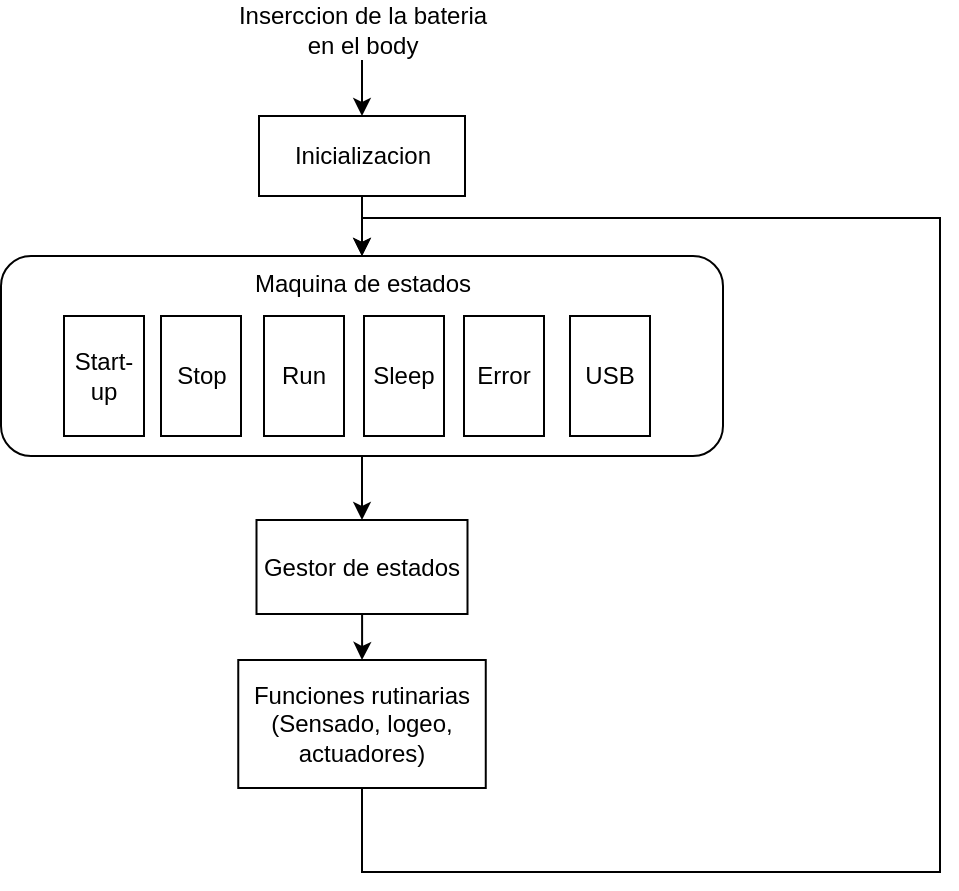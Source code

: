 <mxfile version="13.2.2" type="device" pages="8"><diagram id="HpFF9_K_wvkpOTiqZ7cW" name="Structure"><mxGraphModel dx="981" dy="594" grid="0" gridSize="10" guides="1" tooltips="1" connect="1" arrows="1" fold="1" page="1" pageScale="1" pageWidth="827" pageHeight="1169" math="0" shadow="0"><root><mxCell id="0"/><mxCell id="1" parent="0"/><mxCell id="Vj-9N6wBEY_IZTdF7pct-5" style="edgeStyle=orthogonalEdgeStyle;rounded=0;orthogonalLoop=1;jettySize=auto;html=1;entryX=0.5;entryY=0;entryDx=0;entryDy=0;" edge="1" parent="1" source="Vj-9N6wBEY_IZTdF7pct-1" target="Vj-9N6wBEY_IZTdF7pct-4"><mxGeometry relative="1" as="geometry"/></mxCell><mxCell id="Vj-9N6wBEY_IZTdF7pct-1" value="Inserccion de la bateria&lt;br&gt;en el body" style="text;html=1;align=center;verticalAlign=middle;resizable=0;points=[];autosize=1;" vertex="1" parent="1"><mxGeometry x="307" y="412" width="140" height="30" as="geometry"/></mxCell><mxCell id="Vj-9N6wBEY_IZTdF7pct-14" style="edgeStyle=orthogonalEdgeStyle;rounded=0;orthogonalLoop=1;jettySize=auto;html=1;entryX=0.5;entryY=0;entryDx=0;entryDy=0;" edge="1" parent="1" source="Vj-9N6wBEY_IZTdF7pct-4" target="Vj-9N6wBEY_IZTdF7pct-13"><mxGeometry relative="1" as="geometry"/></mxCell><mxCell id="Vj-9N6wBEY_IZTdF7pct-4" value="Inicializacion" style="rounded=0;whiteSpace=wrap;html=1;" vertex="1" parent="1"><mxGeometry x="325.5" y="470" width="103" height="40" as="geometry"/></mxCell><mxCell id="Vj-9N6wBEY_IZTdF7pct-6" value="Start-up" style="rounded=0;whiteSpace=wrap;html=1;" vertex="1" parent="1"><mxGeometry x="228" y="570" width="40" height="60" as="geometry"/></mxCell><mxCell id="Vj-9N6wBEY_IZTdF7pct-7" value="Stop" style="rounded=0;whiteSpace=wrap;html=1;" vertex="1" parent="1"><mxGeometry x="276.5" y="570" width="40" height="60" as="geometry"/></mxCell><mxCell id="Vj-9N6wBEY_IZTdF7pct-8" value="Run" style="rounded=0;whiteSpace=wrap;html=1;" vertex="1" parent="1"><mxGeometry x="328" y="570" width="40" height="60" as="geometry"/></mxCell><mxCell id="Vj-9N6wBEY_IZTdF7pct-9" value="Sleep" style="rounded=0;whiteSpace=wrap;html=1;" vertex="1" parent="1"><mxGeometry x="378" y="570" width="40" height="60" as="geometry"/></mxCell><mxCell id="Vj-9N6wBEY_IZTdF7pct-10" value="Error" style="rounded=0;whiteSpace=wrap;html=1;" vertex="1" parent="1"><mxGeometry x="428" y="570" width="40" height="60" as="geometry"/></mxCell><mxCell id="Vj-9N6wBEY_IZTdF7pct-11" value="USB" style="rounded=0;whiteSpace=wrap;html=1;" vertex="1" parent="1"><mxGeometry x="481" y="570" width="40" height="60" as="geometry"/></mxCell><mxCell id="Vj-9N6wBEY_IZTdF7pct-16" value="" style="edgeStyle=orthogonalEdgeStyle;rounded=0;orthogonalLoop=1;jettySize=auto;html=1;entryX=0.5;entryY=0;entryDx=0;entryDy=0;" edge="1" parent="1" source="Vj-9N6wBEY_IZTdF7pct-13" target="Vj-9N6wBEY_IZTdF7pct-17"><mxGeometry relative="1" as="geometry"><mxPoint x="377" y="720" as="targetPoint"/></mxGeometry></mxCell><mxCell id="Vj-9N6wBEY_IZTdF7pct-13" value="Maquina de estados&lt;br&gt;&lt;br&gt;&lt;br&gt;&lt;br&gt;&lt;br&gt;&lt;br&gt;" style="rounded=1;whiteSpace=wrap;html=1;fillColor=none;" vertex="1" parent="1"><mxGeometry x="196.5" y="540" width="361" height="100" as="geometry"/></mxCell><mxCell id="Vj-9N6wBEY_IZTdF7pct-19" value="" style="edgeStyle=orthogonalEdgeStyle;rounded=0;orthogonalLoop=1;jettySize=auto;html=1;" edge="1" parent="1" source="Vj-9N6wBEY_IZTdF7pct-17" target="Vj-9N6wBEY_IZTdF7pct-18"><mxGeometry relative="1" as="geometry"/></mxCell><mxCell id="Vj-9N6wBEY_IZTdF7pct-17" value="Gestor de estados" style="rounded=0;whiteSpace=wrap;html=1;fillColor=none;" vertex="1" parent="1"><mxGeometry x="324.25" y="672" width="105.5" height="47" as="geometry"/></mxCell><mxCell id="Vj-9N6wBEY_IZTdF7pct-20" style="edgeStyle=orthogonalEdgeStyle;rounded=0;orthogonalLoop=1;jettySize=auto;html=1;" edge="1" parent="1" source="Vj-9N6wBEY_IZTdF7pct-18" target="Vj-9N6wBEY_IZTdF7pct-13"><mxGeometry relative="1" as="geometry"><Array as="points"><mxPoint x="377" y="848"/><mxPoint x="666" y="848"/><mxPoint x="666" y="521"/><mxPoint x="377" y="521"/></Array></mxGeometry></mxCell><mxCell id="Vj-9N6wBEY_IZTdF7pct-18" value="Funciones rutinarias&lt;br&gt;(Sensado, logeo, actuadores)" style="rounded=0;whiteSpace=wrap;html=1;fillColor=none;" vertex="1" parent="1"><mxGeometry x="315.13" y="742" width="123.75" height="64" as="geometry"/></mxCell></root></mxGraphModel></diagram><diagram id="v2U31PzEcBZj-AwCcuDF" name="Inicializacion"><mxGraphModel dx="716" dy="446" grid="0" gridSize="10" guides="1" tooltips="1" connect="1" arrows="1" fold="1" page="1" pageScale="1" pageWidth="827" pageHeight="1169" math="0" shadow="0"><root><mxCell id="7S97VZbNHULXpWVJut5b-0"/><mxCell id="7S97VZbNHULXpWVJut5b-1" parent="7S97VZbNHULXpWVJut5b-0"/><mxCell id="7S97VZbNHULXpWVJut5b-4" value="" style="edgeStyle=orthogonalEdgeStyle;rounded=0;orthogonalLoop=1;jettySize=auto;html=1;" edge="1" parent="7S97VZbNHULXpWVJut5b-1" source="7S97VZbNHULXpWVJut5b-2" target="7S97VZbNHULXpWVJut5b-3"><mxGeometry relative="1" as="geometry"/></mxCell><mxCell id="7S97VZbNHULXpWVJut5b-2" value="Declaracion e inicializacion de los pines." style="rounded=0;whiteSpace=wrap;html=1;fillColor=none;" vertex="1" parent="7S97VZbNHULXpWVJut5b-1"><mxGeometry x="354" y="105" width="120" height="60" as="geometry"/></mxCell><mxCell id="7S97VZbNHULXpWVJut5b-6" style="edgeStyle=orthogonalEdgeStyle;rounded=0;orthogonalLoop=1;jettySize=auto;html=1;" edge="1" parent="7S97VZbNHULXpWVJut5b-1" source="7S97VZbNHULXpWVJut5b-3" target="7S97VZbNHULXpWVJut5b-5"><mxGeometry relative="1" as="geometry"/></mxCell><mxCell id="7S97VZbNHULXpWVJut5b-3" value="Inicializacion perifericos" style="rounded=0;whiteSpace=wrap;html=1;fillColor=none;" vertex="1" parent="7S97VZbNHULXpWVJut5b-1"><mxGeometry x="354" y="191" width="120" height="60" as="geometry"/></mxCell><mxCell id="7S97VZbNHULXpWVJut5b-8" style="edgeStyle=orthogonalEdgeStyle;rounded=0;orthogonalLoop=1;jettySize=auto;html=1;" edge="1" parent="7S97VZbNHULXpWVJut5b-1" source="7S97VZbNHULXpWVJut5b-5" target="7S97VZbNHULXpWVJut5b-7"><mxGeometry relative="1" as="geometry"/></mxCell><mxCell id="7S97VZbNHULXpWVJut5b-5" value="Calculo y mostrado de la capacidad" style="rounded=1;whiteSpace=wrap;html=1;fillColor=none;" vertex="1" parent="7S97VZbNHULXpWVJut5b-1"><mxGeometry x="354" y="277" width="120" height="60" as="geometry"/></mxCell><mxCell id="7S97VZbNHULXpWVJut5b-7" value="Lectura/ Reset&amp;nbsp;&lt;br&gt;Voltaje de salida" style="rounded=1;whiteSpace=wrap;html=1;fillColor=none;" vertex="1" parent="7S97VZbNHULXpWVJut5b-1"><mxGeometry x="354" y="360" width="120" height="60" as="geometry"/></mxCell></root></mxGraphModel></diagram><diagram id="MUOv6W_7xpDhXo1WjMpv" name="Start-up"><mxGraphModel dx="593" dy="770" grid="0" gridSize="10" guides="1" tooltips="1" connect="1" arrows="1" fold="1" page="0" pageScale="1" pageWidth="827" pageHeight="1169" math="0" shadow="0"><root><mxCell id="kgvU5HsSb45Ehglnj6zN-0"/><mxCell id="kgvU5HsSb45Ehglnj6zN-1" parent="kgvU5HsSb45Ehglnj6zN-0"/><mxCell id="kgvU5HsSb45Ehglnj6zN-5" style="edgeStyle=orthogonalEdgeStyle;rounded=0;orthogonalLoop=1;jettySize=auto;html=1;" edge="1" parent="kgvU5HsSb45Ehglnj6zN-1" source="kgvU5HsSb45Ehglnj6zN-2" target="kgvU5HsSb45Ehglnj6zN-4"><mxGeometry relative="1" as="geometry"/></mxCell><mxCell id="kgvU5HsSb45Ehglnj6zN-2" value="Texto de encendido*&amp;nbsp;" style="rounded=0;whiteSpace=wrap;html=1;fillColor=none;" vertex="1" parent="kgvU5HsSb45Ehglnj6zN-1"><mxGeometry x="237" y="-60" width="120" height="60" as="geometry"/></mxCell><mxCell id="kgvU5HsSb45Ehglnj6zN-6" style="edgeStyle=orthogonalEdgeStyle;rounded=0;orthogonalLoop=1;jettySize=auto;html=1;" edge="1" parent="kgvU5HsSb45Ehglnj6zN-1" source="kgvU5HsSb45Ehglnj6zN-3" target="kgvU5HsSb45Ehglnj6zN-4"><mxGeometry relative="1" as="geometry"/></mxCell><mxCell id="kgvU5HsSb45Ehglnj6zN-3" value="Sonido de encendido*" style="rounded=0;whiteSpace=wrap;html=1;fillColor=none;" vertex="1" parent="kgvU5HsSb45Ehglnj6zN-1"><mxGeometry x="417" y="-60" width="120" height="60" as="geometry"/></mxCell><mxCell id="kgvU5HsSb45Ehglnj6zN-4" value="Mostrado de la capacidad" style="rounded=0;whiteSpace=wrap;html=1;fillColor=none;" vertex="1" parent="kgvU5HsSb45Ehglnj6zN-1"><mxGeometry x="326" y="75" width="120" height="60" as="geometry"/></mxCell></root></mxGraphModel></diagram><diagram id="UhCx8MUsT1goZBtfDr8E" name="Run/Stop"><mxGraphModel dx="593" dy="770" grid="0" gridSize="10" guides="1" tooltips="1" connect="1" arrows="1" fold="1" page="0" pageScale="1" pageWidth="827" pageHeight="1169" math="0" shadow="0"><root><mxCell id="akXxXEboLRfL9cdHWK72-0"/><mxCell id="akXxXEboLRfL9cdHWK72-1" parent="akXxXEboLRfL9cdHWK72-0"/><mxCell id="akXxXEboLRfL9cdHWK72-9" value="Si" style="edgeStyle=orthogonalEdgeStyle;rounded=0;orthogonalLoop=1;jettySize=auto;html=1;" edge="1" parent="akXxXEboLRfL9cdHWK72-1" source="akXxXEboLRfL9cdHWK72-7" target="akXxXEboLRfL9cdHWK72-8"><mxGeometry relative="1" as="geometry"><mxPoint x="544" y="79" as="targetPoint"/><Array as="points"><mxPoint x="499" y="37"/></Array></mxGeometry></mxCell><mxCell id="hpBtLbbKNEmvbkW9ULvL-2" value="No" style="edgeStyle=orthogonalEdgeStyle;orthogonalLoop=1;jettySize=auto;html=1;startArrow=none;startFill=0;endArrow=classic;endFill=1;fontSize=12;rounded=0;" edge="1" parent="akXxXEboLRfL9cdHWK72-1" source="akXxXEboLRfL9cdHWK72-7" target="akXxXEboLRfL9cdHWK72-10"><mxGeometry relative="1" as="geometry"><Array as="points"><mxPoint x="671" y="37"/><mxPoint x="671" y="178"/><mxPoint x="581" y="178"/></Array></mxGeometry></mxCell><mxCell id="akXxXEboLRfL9cdHWK72-7" value="Tiempo de recuperacion de la bateria?" style="rhombus;whiteSpace=wrap;html=1;fontFamily=Helvetica;fontSize=12;fontColor=#000000;align=center;strokeColor=#000000;" vertex="1" parent="akXxXEboLRfL9cdHWK72-1"><mxGeometry x="521" y="-1" width="120" height="77" as="geometry"/></mxCell><mxCell id="akXxXEboLRfL9cdHWK72-13" style="edgeStyle=orthogonalEdgeStyle;rounded=0;orthogonalLoop=1;jettySize=auto;html=1;" edge="1" parent="akXxXEboLRfL9cdHWK72-1" source="akXxXEboLRfL9cdHWK72-8" target="akXxXEboLRfL9cdHWK72-10"><mxGeometry relative="1" as="geometry"><Array as="points"><mxPoint x="499" y="178"/><mxPoint x="581" y="178"/></Array></mxGeometry></mxCell><mxCell id="akXxXEboLRfL9cdHWK72-8" value="Lectura y mostrado de la capacidad" style="rounded=1;whiteSpace=wrap;html=1;fillColor=none;" vertex="1" parent="akXxXEboLRfL9cdHWK72-1"><mxGeometry x="439" y="92" width="120" height="60" as="geometry"/></mxCell><mxCell id="akXxXEboLRfL9cdHWK72-12" value="Si" style="edgeStyle=orthogonalEdgeStyle;rounded=0;orthogonalLoop=1;jettySize=auto;html=1;" edge="1" parent="akXxXEboLRfL9cdHWK72-1" source="akXxXEboLRfL9cdHWK72-10" target="akXxXEboLRfL9cdHWK72-11"><mxGeometry relative="1" as="geometry"/></mxCell><mxCell id="akXxXEboLRfL9cdHWK72-10" value="Timer de inactivadad?&lt;br&gt;15min" style="rhombus;whiteSpace=wrap;html=1;fillColor=none;" vertex="1" parent="akXxXEboLRfL9cdHWK72-1"><mxGeometry x="525.5" y="194" width="111" height="80" as="geometry"/></mxCell><mxCell id="akXxXEboLRfL9cdHWK72-11" value="Apagado" style="rounded=0;whiteSpace=wrap;html=1;fillColor=none;" vertex="1" parent="akXxXEboLRfL9cdHWK72-1"><mxGeometry x="521" y="320" width="120" height="60" as="geometry"/></mxCell><mxCell id="akXxXEboLRfL9cdHWK72-14" value="" style="group" vertex="1" connectable="0" parent="akXxXEboLRfL9cdHWK72-1"><mxGeometry x="81" y="92" width="304" height="218" as="geometry"/></mxCell><mxCell id="akXxXEboLRfL9cdHWK72-2" value="Arranque&amp;nbsp;" style="rounded=0;whiteSpace=wrap;html=1;fillColor=none;" vertex="1" parent="akXxXEboLRfL9cdHWK72-14"><mxGeometry y="158" width="120" height="60" as="geometry"/></mxCell><mxCell id="akXxXEboLRfL9cdHWK72-3" value="Protecciones" style="rounded=0;whiteSpace=wrap;html=1;fillColor=none;" vertex="1" parent="akXxXEboLRfL9cdHWK72-14"><mxGeometry x="184" y="158" width="120" height="60" as="geometry"/></mxCell><mxCell id="akXxXEboLRfL9cdHWK72-5" value="No" style="edgeStyle=orthogonalEdgeStyle;rounded=0;orthogonalLoop=1;jettySize=auto;html=1;" edge="1" parent="akXxXEboLRfL9cdHWK72-14" source="akXxXEboLRfL9cdHWK72-4" target="akXxXEboLRfL9cdHWK72-2"><mxGeometry relative="1" as="geometry"/></mxCell><mxCell id="akXxXEboLRfL9cdHWK72-6" value="Si" style="edgeStyle=orthogonalEdgeStyle;rounded=0;orthogonalLoop=1;jettySize=auto;html=1;" edge="1" parent="akXxXEboLRfL9cdHWK72-14" source="akXxXEboLRfL9cdHWK72-4" target="akXxXEboLRfL9cdHWK72-3"><mxGeometry relative="1" as="geometry"/></mxCell><mxCell id="akXxXEboLRfL9cdHWK72-4" value="Arrancado?" style="rhombus;whiteSpace=wrap;html=1;fillColor=none;" vertex="1" parent="akXxXEboLRfL9cdHWK72-14"><mxGeometry x="103" width="103" height="80" as="geometry"/></mxCell><mxCell id="akXxXEboLRfL9cdHWK72-20" style="edgeStyle=orthogonalEdgeStyle;rounded=0;orthogonalLoop=1;jettySize=auto;html=1;fontSize=12;" edge="1" parent="akXxXEboLRfL9cdHWK72-1" source="akXxXEboLRfL9cdHWK72-15" target="akXxXEboLRfL9cdHWK72-19"><mxGeometry relative="1" as="geometry"/></mxCell><mxCell id="akXxXEboLRfL9cdHWK72-15" value="" style="shape=curlyBracket;whiteSpace=wrap;html=1;rounded=1;fillColor=none;rotation=-90;" vertex="1" parent="akXxXEboLRfL9cdHWK72-1"><mxGeometry x="368" y="76" width="32" height="657.5" as="geometry"/></mxCell><mxCell id="akXxXEboLRfL9cdHWK72-16" value="" style="shape=curlyBracket;whiteSpace=wrap;html=1;rounded=1;fillColor=none;rotation=90;" vertex="1" parent="akXxXEboLRfL9cdHWK72-1"><mxGeometry x="365" y="-425" width="32" height="657.5" as="geometry"/></mxCell><mxCell id="akXxXEboLRfL9cdHWK72-17" value="RUN" style="text;html=1;strokeColor=none;fillColor=none;align=center;verticalAlign=middle;whiteSpace=wrap;rounded=0;fontStyle=1;fontSize=17;" vertex="1" parent="akXxXEboLRfL9cdHWK72-1"><mxGeometry x="100" y="-69.5" width="40" height="20" as="geometry"/></mxCell><mxCell id="akXxXEboLRfL9cdHWK72-18" value="STOP" style="text;html=1;strokeColor=none;fillColor=none;align=center;verticalAlign=middle;whiteSpace=wrap;rounded=0;fontStyle=1;fontSize=17;" vertex="1" parent="akXxXEboLRfL9cdHWK72-1"><mxGeometry x="454" y="-85.5" width="40" height="20" as="geometry"/></mxCell><mxCell id="akXxXEboLRfL9cdHWK72-24" value="Si" style="edgeStyle=orthogonalEdgeStyle;rounded=0;orthogonalLoop=1;jettySize=auto;html=1;fontSize=12;" edge="1" parent="akXxXEboLRfL9cdHWK72-1" source="akXxXEboLRfL9cdHWK72-19" target="akXxXEboLRfL9cdHWK72-23"><mxGeometry relative="1" as="geometry"/></mxCell><mxCell id="akXxXEboLRfL9cdHWK72-27" value="No" style="edgeStyle=orthogonalEdgeStyle;rounded=0;orthogonalLoop=1;jettySize=auto;html=1;fontSize=12;" edge="1" parent="akXxXEboLRfL9cdHWK72-1" source="akXxXEboLRfL9cdHWK72-19" target="akXxXEboLRfL9cdHWK72-28"><mxGeometry x="-0.269" relative="1" as="geometry"><mxPoint x="384" y="659" as="targetPoint"/><mxPoint as="offset"/></mxGeometry></mxCell><mxCell id="akXxXEboLRfL9cdHWK72-19" value="Timer inactividad?&lt;br&gt;3 s" style="rhombus;whiteSpace=wrap;html=1;fillColor=none;fontSize=12;" vertex="1" parent="akXxXEboLRfL9cdHWK72-1"><mxGeometry x="337" y="445" width="94" height="80" as="geometry"/></mxCell><mxCell id="akXxXEboLRfL9cdHWK72-26" value="" style="edgeStyle=orthogonalEdgeStyle;rounded=0;orthogonalLoop=1;jettySize=auto;html=1;fontSize=12;" edge="1" parent="akXxXEboLRfL9cdHWK72-1" source="akXxXEboLRfL9cdHWK72-23" target="akXxXEboLRfL9cdHWK72-28"><mxGeometry relative="1" as="geometry"><mxPoint x="384.034" y="659" as="targetPoint"/><Array as="points"><mxPoint x="247" y="621"/><mxPoint x="384" y="621"/></Array></mxGeometry></mxCell><mxCell id="akXxXEboLRfL9cdHWK72-23" value="Cambio de brillo a brillo bajo" style="rounded=0;whiteSpace=wrap;html=1;fontFamily=Helvetica;fontSize=12;fontColor=#000000;align=center;strokeColor=#000000;" vertex="1" parent="akXxXEboLRfL9cdHWK72-1"><mxGeometry x="184" y="540" width="126" height="56" as="geometry"/></mxCell><mxCell id="akXxXEboLRfL9cdHWK72-43" style="edgeStyle=orthogonalEdgeStyle;rounded=0;orthogonalLoop=1;jettySize=auto;html=1;fontSize=12;" edge="1" parent="akXxXEboLRfL9cdHWK72-1" source="akXxXEboLRfL9cdHWK72-28" target="akXxXEboLRfL9cdHWK72-33"><mxGeometry relative="1" as="geometry"/></mxCell><mxCell id="akXxXEboLRfL9cdHWK72-44" style="edgeStyle=orthogonalEdgeStyle;rounded=0;orthogonalLoop=1;jettySize=auto;html=1;fontSize=12;" edge="1" parent="akXxXEboLRfL9cdHWK72-1" source="akXxXEboLRfL9cdHWK72-28" target="akXxXEboLRfL9cdHWK72-32"><mxGeometry relative="1" as="geometry"/></mxCell><mxCell id="akXxXEboLRfL9cdHWK72-45" style="edgeStyle=orthogonalEdgeStyle;rounded=0;orthogonalLoop=1;jettySize=auto;html=1;fontSize=12;" edge="1" parent="akXxXEboLRfL9cdHWK72-1" source="akXxXEboLRfL9cdHWK72-28" target="akXxXEboLRfL9cdHWK72-31"><mxGeometry relative="1" as="geometry"/></mxCell><mxCell id="akXxXEboLRfL9cdHWK72-46" style="edgeStyle=orthogonalEdgeStyle;rounded=0;orthogonalLoop=1;jettySize=auto;html=1;fontSize=12;" edge="1" parent="akXxXEboLRfL9cdHWK72-1" source="akXxXEboLRfL9cdHWK72-28" target="akXxXEboLRfL9cdHWK72-30"><mxGeometry relative="1" as="geometry"/></mxCell><mxCell id="akXxXEboLRfL9cdHWK72-47" style="edgeStyle=orthogonalEdgeStyle;rounded=0;orthogonalLoop=1;jettySize=auto;html=1;fontSize=12;" edge="1" parent="akXxXEboLRfL9cdHWK72-1" source="akXxXEboLRfL9cdHWK72-28" target="akXxXEboLRfL9cdHWK72-29"><mxGeometry relative="1" as="geometry"/></mxCell><mxCell id="akXxXEboLRfL9cdHWK72-28" value="Accion sobre boton?" style="rhombus;whiteSpace=wrap;html=1;fillColor=none;fontSize=12;" vertex="1" parent="akXxXEboLRfL9cdHWK72-1"><mxGeometry x="329" y="653.5" width="110" height="80" as="geometry"/></mxCell><mxCell id="akXxXEboLRfL9cdHWK72-54" style="edgeStyle=orthogonalEdgeStyle;rounded=0;orthogonalLoop=1;jettySize=auto;html=1;fontSize=12;" edge="1" parent="akXxXEboLRfL9cdHWK72-1" source="akXxXEboLRfL9cdHWK72-29" target="akXxXEboLRfL9cdHWK72-55"><mxGeometry relative="1" as="geometry"><Array as="points"><mxPoint x="154" y="884"/><mxPoint x="384" y="884"/></Array></mxGeometry></mxCell><mxCell id="akXxXEboLRfL9cdHWK72-29" value="Subimos el voltaje 0.1" style="rounded=0;whiteSpace=wrap;html=1;fillColor=none;fontSize=12;" vertex="1" parent="akXxXEboLRfL9cdHWK72-1"><mxGeometry x="107" y="778" width="94" height="60" as="geometry"/></mxCell><mxCell id="akXxXEboLRfL9cdHWK72-51" style="edgeStyle=orthogonalEdgeStyle;rounded=0;orthogonalLoop=1;jettySize=auto;html=1;fontSize=12;" edge="1" parent="akXxXEboLRfL9cdHWK72-1" source="akXxXEboLRfL9cdHWK72-30" target="akXxXEboLRfL9cdHWK72-55"><mxGeometry relative="1" as="geometry"><Array as="points"><mxPoint x="269" y="884"/><mxPoint x="384" y="884"/></Array></mxGeometry></mxCell><mxCell id="akXxXEboLRfL9cdHWK72-30" value="Subimos el voltaje 1" style="rounded=0;whiteSpace=wrap;html=1;fillColor=none;fontSize=12;" vertex="1" parent="akXxXEboLRfL9cdHWK72-1"><mxGeometry x="222" y="778" width="94" height="60" as="geometry"/></mxCell><mxCell id="akXxXEboLRfL9cdHWK72-50" style="edgeStyle=orthogonalEdgeStyle;rounded=0;orthogonalLoop=1;jettySize=auto;html=1;fontSize=12;" edge="1" parent="akXxXEboLRfL9cdHWK72-1" source="akXxXEboLRfL9cdHWK72-31" target="akXxXEboLRfL9cdHWK72-55"><mxGeometry relative="1" as="geometry"/></mxCell><mxCell id="akXxXEboLRfL9cdHWK72-31" value="Bajamos el voltaje 0.1" style="rounded=0;whiteSpace=wrap;html=1;fillColor=none;fontSize=12;" vertex="1" parent="akXxXEboLRfL9cdHWK72-1"><mxGeometry x="337" y="778" width="94" height="60" as="geometry"/></mxCell><mxCell id="akXxXEboLRfL9cdHWK72-52" style="edgeStyle=orthogonalEdgeStyle;rounded=0;orthogonalLoop=1;jettySize=auto;html=1;fontSize=12;" edge="1" parent="akXxXEboLRfL9cdHWK72-1" source="akXxXEboLRfL9cdHWK72-32" target="akXxXEboLRfL9cdHWK72-55"><mxGeometry relative="1" as="geometry"><Array as="points"><mxPoint x="499" y="884"/><mxPoint x="384" y="884"/></Array></mxGeometry></mxCell><mxCell id="akXxXEboLRfL9cdHWK72-32" value="Bajamos el voltaje 1" style="rounded=0;whiteSpace=wrap;html=1;fillColor=none;fontSize=12;" vertex="1" parent="akXxXEboLRfL9cdHWK72-1"><mxGeometry x="452" y="778" width="94" height="60" as="geometry"/></mxCell><mxCell id="akXxXEboLRfL9cdHWK72-35" value="Cont = 0" style="edgeStyle=orthogonalEdgeStyle;rounded=0;orthogonalLoop=1;jettySize=auto;html=1;fontSize=12;" edge="1" parent="akXxXEboLRfL9cdHWK72-1" source="akXxXEboLRfL9cdHWK72-33" target="akXxXEboLRfL9cdHWK72-34"><mxGeometry x="0.054" relative="1" as="geometry"><mxPoint as="offset"/></mxGeometry></mxCell><mxCell id="akXxXEboLRfL9cdHWK72-41" value="Cont = 1" style="edgeStyle=orthogonalEdgeStyle;rounded=0;orthogonalLoop=1;jettySize=auto;html=1;entryX=0;entryY=0.5;entryDx=0;entryDy=0;fontSize=12;" edge="1" parent="akXxXEboLRfL9cdHWK72-1" source="akXxXEboLRfL9cdHWK72-33" target="akXxXEboLRfL9cdHWK72-36"><mxGeometry x="0.497" relative="1" as="geometry"><Array as="points"><mxPoint x="680" y="808"/><mxPoint x="680" y="886"/></Array><mxPoint as="offset"/></mxGeometry></mxCell><mxCell id="akXxXEboLRfL9cdHWK72-42" value="Cont = 2" style="edgeStyle=orthogonalEdgeStyle;rounded=0;orthogonalLoop=1;jettySize=auto;html=1;entryX=0;entryY=0.5;entryDx=0;entryDy=0;fontSize=12;" edge="1" parent="akXxXEboLRfL9cdHWK72-1" source="akXxXEboLRfL9cdHWK72-33" target="akXxXEboLRfL9cdHWK72-37"><mxGeometry x="0.671" relative="1" as="geometry"><Array as="points"><mxPoint x="680" y="808"/><mxPoint x="680" y="964"/></Array><mxPoint as="offset"/></mxGeometry></mxCell><mxCell id="akXxXEboLRfL9cdHWK72-53" style="edgeStyle=orthogonalEdgeStyle;rounded=0;orthogonalLoop=1;jettySize=auto;html=1;fontSize=12;" edge="1" parent="akXxXEboLRfL9cdHWK72-1" source="akXxXEboLRfL9cdHWK72-33" target="akXxXEboLRfL9cdHWK72-48"><mxGeometry relative="1" as="geometry"><Array as="points"><mxPoint x="614" y="983"/><mxPoint x="384" y="983"/></Array></mxGeometry></mxCell><mxCell id="akXxXEboLRfL9cdHWK72-33" value="contador de pulsacion continua ++" style="rounded=0;whiteSpace=wrap;html=1;fillColor=none;fontSize=12;" vertex="1" parent="akXxXEboLRfL9cdHWK72-1"><mxGeometry x="567" y="778" width="94" height="60" as="geometry"/></mxCell><mxCell id="akXxXEboLRfL9cdHWK72-34" value="Mostramos capacidad" style="rounded=0;whiteSpace=wrap;html=1;fillColor=none;fontSize=12;" vertex="1" parent="akXxXEboLRfL9cdHWK72-1"><mxGeometry x="754" y="778" width="94" height="60" as="geometry"/></mxCell><mxCell id="akXxXEboLRfL9cdHWK72-36" value="Aviso de apagado" style="rounded=0;whiteSpace=wrap;html=1;fillColor=none;fontSize=12;" vertex="1" parent="akXxXEboLRfL9cdHWK72-1"><mxGeometry x="754" y="856" width="94" height="60" as="geometry"/></mxCell><mxCell id="akXxXEboLRfL9cdHWK72-37" value="Apagado" style="rounded=0;whiteSpace=wrap;html=1;fillColor=none;fontSize=12;" vertex="1" parent="akXxXEboLRfL9cdHWK72-1"><mxGeometry x="754" y="934" width="94" height="60" as="geometry"/></mxCell><mxCell id="akXxXEboLRfL9cdHWK72-59" style="edgeStyle=orthogonalEdgeStyle;rounded=0;orthogonalLoop=1;jettySize=auto;html=1;fontSize=12;" edge="1" parent="akXxXEboLRfL9cdHWK72-1" source="akXxXEboLRfL9cdHWK72-48" target="akXxXEboLRfL9cdHWK72-49"><mxGeometry relative="1" as="geometry"/></mxCell><mxCell id="akXxXEboLRfL9cdHWK72-48" value="Actualización del Display (con Sonido)" style="rounded=0;whiteSpace=wrap;html=1;fillColor=none;fontSize=12;" vertex="1" parent="akXxXEboLRfL9cdHWK72-1"><mxGeometry x="324" y="999" width="120" height="60" as="geometry"/></mxCell><mxCell id="akXxXEboLRfL9cdHWK72-49" value="Actualización de la barra de potencia" style="rounded=0;whiteSpace=wrap;html=1;fillColor=none;fontSize=12;" vertex="1" parent="akXxXEboLRfL9cdHWK72-1"><mxGeometry x="324" y="1084" width="120" height="60" as="geometry"/></mxCell><mxCell id="akXxXEboLRfL9cdHWK72-58" style="edgeStyle=orthogonalEdgeStyle;rounded=0;orthogonalLoop=1;jettySize=auto;html=1;fontSize=12;" edge="1" parent="akXxXEboLRfL9cdHWK72-1" source="akXxXEboLRfL9cdHWK72-55" target="akXxXEboLRfL9cdHWK72-48"><mxGeometry relative="1" as="geometry"/></mxCell><mxCell id="akXxXEboLRfL9cdHWK72-55" value="Reset contador pulsacion larga" style="rounded=0;whiteSpace=wrap;html=1;fillColor=none;fontSize=12;" vertex="1" parent="akXxXEboLRfL9cdHWK72-1"><mxGeometry x="324" y="904" width="120" height="60" as="geometry"/></mxCell><mxCell id="akXxXEboLRfL9cdHWK72-60" value="WORK" style="text;html=1;strokeColor=none;fillColor=none;align=center;verticalAlign=middle;whiteSpace=wrap;rounded=0;fontStyle=1;fontSize=17;" vertex="1" parent="akXxXEboLRfL9cdHWK72-1"><mxGeometry x="361" y="-170.5" width="40" height="20" as="geometry"/></mxCell><mxCell id="h72eZrSZU-0Mw0vKnwDz-3" style="edgeStyle=orthogonalEdgeStyle;rounded=0;orthogonalLoop=1;jettySize=auto;html=1;fontSize=12;" edge="1" parent="akXxXEboLRfL9cdHWK72-1" source="h72eZrSZU-0Mw0vKnwDz-0" target="akXxXEboLRfL9cdHWK72-4"><mxGeometry relative="1" as="geometry"/></mxCell><mxCell id="h72eZrSZU-0Mw0vKnwDz-0" value="Encendido de la salida" style="rounded=0;whiteSpace=wrap;html=1;fillColor=none;fontSize=12;" vertex="1" parent="akXxXEboLRfL9cdHWK72-1"><mxGeometry x="175.5" y="-4" width="120" height="60" as="geometry"/></mxCell><mxCell id="h72eZrSZU-0Mw0vKnwDz-2" style="edgeStyle=orthogonalEdgeStyle;rounded=0;orthogonalLoop=1;jettySize=auto;html=1;fontSize=12;entryX=0.5;entryY=0;entryDx=0;entryDy=0;" edge="1" parent="akXxXEboLRfL9cdHWK72-1" source="h72eZrSZU-0Mw0vKnwDz-1" target="akXxXEboLRfL9cdHWK72-7"><mxGeometry relative="1" as="geometry"><mxPoint x="747" y="17" as="targetPoint"/><Array as="points"><mxPoint x="581" y="-13"/><mxPoint x="581" y="-13"/></Array></mxGeometry></mxCell><mxCell id="h72eZrSZU-0Mw0vKnwDz-1" value="Apagado de la&lt;br&gt;&amp;nbsp;salida" style="rounded=0;whiteSpace=wrap;html=1;fillColor=none;fontSize=12;" vertex="1" parent="akXxXEboLRfL9cdHWK72-1"><mxGeometry x="521" y="-81" width="120" height="60" as="geometry"/></mxCell></root></mxGraphModel></diagram><diagram id="iTMKMPxMGOQTt4d7Y_6a" name="SLEEP"><mxGraphModel dx="593" dy="370" grid="0" gridSize="10" guides="1" tooltips="1" connect="1" arrows="1" fold="1" page="0" pageScale="1" pageWidth="827" pageHeight="1169" math="0" shadow="0"><root><mxCell id="d9Qznayl458lTdalBQT7-0"/><mxCell id="d9Qznayl458lTdalBQT7-1" parent="d9Qznayl458lTdalBQT7-0"/><mxCell id="d9Qznayl458lTdalBQT7-5" style="edgeStyle=orthogonalEdgeStyle;rounded=0;orthogonalLoop=1;jettySize=auto;html=1;fontSize=12;" edge="1" parent="d9Qznayl458lTdalBQT7-1" source="d9Qznayl458lTdalBQT7-2" target="d9Qznayl458lTdalBQT7-4"><mxGeometry relative="1" as="geometry"/></mxCell><mxCell id="d9Qznayl458lTdalBQT7-2" value="Texto de Apagado*&amp;nbsp;" style="rounded=0;whiteSpace=wrap;html=1;fillColor=none;fontSize=12;" vertex="1" parent="d9Qznayl458lTdalBQT7-1"><mxGeometry x="251" y="90" width="120" height="60" as="geometry"/></mxCell><mxCell id="d9Qznayl458lTdalBQT7-6" style="edgeStyle=orthogonalEdgeStyle;rounded=0;orthogonalLoop=1;jettySize=auto;html=1;fontSize=12;" edge="1" parent="d9Qznayl458lTdalBQT7-1" source="d9Qznayl458lTdalBQT7-3" target="d9Qznayl458lTdalBQT7-4"><mxGeometry relative="1" as="geometry"/></mxCell><mxCell id="d9Qznayl458lTdalBQT7-3" value="Sonido Apagado*" style="rounded=0;whiteSpace=wrap;html=1;fillColor=none;fontSize=12;" vertex="1" parent="d9Qznayl458lTdalBQT7-1"><mxGeometry x="445" y="90" width="120" height="60" as="geometry"/></mxCell><mxCell id="d9Qznayl458lTdalBQT7-8" value="Release del boton central" style="edgeStyle=orthogonalEdgeStyle;rounded=0;orthogonalLoop=1;jettySize=auto;html=1;fontSize=12;" edge="1" parent="d9Qznayl458lTdalBQT7-1" source="d9Qznayl458lTdalBQT7-4" target="d9Qznayl458lTdalBQT7-7"><mxGeometry relative="1" as="geometry"/></mxCell><mxCell id="d9Qznayl458lTdalBQT7-4" value="Control de la pulsacion del boton central" style="rounded=0;whiteSpace=wrap;html=1;fillColor=none;fontSize=12;" vertex="1" parent="d9Qznayl458lTdalBQT7-1"><mxGeometry x="352" y="194" width="120" height="60" as="geometry"/></mxCell><mxCell id="d9Qznayl458lTdalBQT7-12" style="edgeStyle=orthogonalEdgeStyle;rounded=0;orthogonalLoop=1;jettySize=auto;html=1;fontSize=12;" edge="1" parent="d9Qznayl458lTdalBQT7-1" source="d9Qznayl458lTdalBQT7-7" target="d9Qznayl458lTdalBQT7-9"><mxGeometry relative="1" as="geometry"/></mxCell><mxCell id="d9Qznayl458lTdalBQT7-7" value="Guardado en EEPROM" style="rounded=0;whiteSpace=wrap;html=1;fillColor=none;fontSize=12;" vertex="1" parent="d9Qznayl458lTdalBQT7-1"><mxGeometry x="352" y="320" width="120" height="60" as="geometry"/></mxCell><mxCell id="d9Qznayl458lTdalBQT7-11" style="edgeStyle=orthogonalEdgeStyle;rounded=0;orthogonalLoop=1;jettySize=auto;html=1;fontSize=12;" edge="1" parent="d9Qznayl458lTdalBQT7-1" source="d9Qznayl458lTdalBQT7-9" target="d9Qznayl458lTdalBQT7-10"><mxGeometry relative="1" as="geometry"/></mxCell><mxCell id="d9Qznayl458lTdalBQT7-9" value="Entrada en modo bajo consumo&amp;nbsp;" style="rounded=0;whiteSpace=wrap;html=1;fillColor=none;fontSize=12;" vertex="1" parent="d9Qznayl458lTdalBQT7-1"><mxGeometry x="352" y="406" width="120" height="60" as="geometry"/></mxCell><mxCell id="d9Qznayl458lTdalBQT7-14" value="Despertar por pulsación&lt;br&gt;&amp;nbsp;del boton central" style="edgeStyle=orthogonalEdgeStyle;rounded=0;orthogonalLoop=1;jettySize=auto;html=1;fontSize=12;" edge="1" parent="d9Qznayl458lTdalBQT7-1" source="d9Qznayl458lTdalBQT7-10" target="d9Qznayl458lTdalBQT7-13"><mxGeometry relative="1" as="geometry"/></mxCell><mxCell id="d9Qznayl458lTdalBQT7-10" value="CPU en modo Sleep" style="rounded=0;whiteSpace=wrap;html=1;fillColor=none;fontSize=12;" vertex="1" parent="d9Qznayl458lTdalBQT7-1"><mxGeometry x="352" y="492" width="120" height="60" as="geometry"/></mxCell><mxCell id="d9Qznayl458lTdalBQT7-15" value="No" style="edgeStyle=orthogonalEdgeStyle;rounded=0;orthogonalLoop=1;jettySize=auto;html=1;fontSize=12;" edge="1" parent="d9Qznayl458lTdalBQT7-1" source="d9Qznayl458lTdalBQT7-13" target="d9Qznayl458lTdalBQT7-7"><mxGeometry x="-0.087" relative="1" as="geometry"><Array as="points"><mxPoint x="659" y="663"/><mxPoint x="659" y="300"/><mxPoint x="412" y="300"/></Array><mxPoint y="1" as="offset"/></mxGeometry></mxCell><mxCell id="d9Qznayl458lTdalBQT7-17" value="Si" style="edgeStyle=orthogonalEdgeStyle;rounded=0;orthogonalLoop=1;jettySize=auto;html=1;fontSize=12;" edge="1" parent="d9Qznayl458lTdalBQT7-1" source="d9Qznayl458lTdalBQT7-13" target="d9Qznayl458lTdalBQT7-16"><mxGeometry relative="1" as="geometry"/></mxCell><mxCell id="d9Qznayl458lTdalBQT7-13" value="Control de que la pulsacion dure lo suficiente" style="rhombus;whiteSpace=wrap;html=1;fontFamily=Helvetica;fontSize=12;fontColor=#000000;align=center;strokeColor=#000000;" vertex="1" parent="d9Qznayl458lTdalBQT7-1"><mxGeometry x="339" y="612" width="133" height="101" as="geometry"/></mxCell><mxCell id="d9Qznayl458lTdalBQT7-16" value="Despertar completado.&amp;nbsp;&lt;br&gt;Comienzo de Start-up" style="rounded=0;whiteSpace=wrap;html=1;fontFamily=Helvetica;fontSize=12;fontColor=#000000;align=center;strokeColor=#000000;fillColor=#ffffff;" vertex="1" parent="d9Qznayl458lTdalBQT7-1"><mxGeometry x="340.5" y="751" width="130" height="59" as="geometry"/></mxCell></root></mxGraphModel></diagram><diagram id="ZCZAXp-grlR2went1ahx" name="ERROR"><mxGraphModel dx="981" dy="994" grid="0" gridSize="10" guides="1" tooltips="1" connect="1" arrows="1" fold="1" page="0" pageScale="1" pageWidth="827" pageHeight="1169" math="0" shadow="0"><root><mxCell id="SBbc5YNxcIKmBkSXBtVE-0"/><mxCell id="SBbc5YNxcIKmBkSXBtVE-1" parent="SBbc5YNxcIKmBkSXBtVE-0"/><mxCell id="SBbc5YNxcIKmBkSXBtVE-5" style="edgeStyle=orthogonalEdgeStyle;rounded=0;orthogonalLoop=1;jettySize=auto;html=1;fontSize=12;" edge="1" parent="SBbc5YNxcIKmBkSXBtVE-1" source="SBbc5YNxcIKmBkSXBtVE-2" target="SBbc5YNxcIKmBkSXBtVE-4"><mxGeometry relative="1" as="geometry"/></mxCell><mxCell id="SBbc5YNxcIKmBkSXBtVE-2" value="Mensaje de error" style="rounded=0;whiteSpace=wrap;html=1;fillColor=none;fontSize=12;" vertex="1" parent="SBbc5YNxcIKmBkSXBtVE-1"><mxGeometry x="321" y="70" width="120" height="60" as="geometry"/></mxCell><mxCell id="SBbc5YNxcIKmBkSXBtVE-7" style="edgeStyle=orthogonalEdgeStyle;rounded=0;orthogonalLoop=1;jettySize=auto;html=1;fontSize=12;" edge="1" parent="SBbc5YNxcIKmBkSXBtVE-1" source="SBbc5YNxcIKmBkSXBtVE-3" target="SBbc5YNxcIKmBkSXBtVE-4"><mxGeometry relative="1" as="geometry"/></mxCell><mxCell id="SBbc5YNxcIKmBkSXBtVE-3" value="Sonido de error" style="rounded=0;whiteSpace=wrap;html=1;fillColor=none;fontSize=12;" vertex="1" parent="SBbc5YNxcIKmBkSXBtVE-1"><mxGeometry x="516" y="70" width="120" height="60" as="geometry"/></mxCell><mxCell id="SBbc5YNxcIKmBkSXBtVE-4" value="Guardado en EEPROM" style="rounded=0;whiteSpace=wrap;html=1;fillColor=none;fontSize=12;" vertex="1" parent="SBbc5YNxcIKmBkSXBtVE-1"><mxGeometry x="420" y="170" width="120" height="60" as="geometry"/></mxCell><mxCell id="kG12vEQMFAHA97s60-pd-1" style="edgeStyle=orthogonalEdgeStyle;rounded=0;orthogonalLoop=1;jettySize=auto;html=1;fontSize=12;" edge="1" parent="SBbc5YNxcIKmBkSXBtVE-1" source="kG12vEQMFAHA97s60-pd-0" target="SBbc5YNxcIKmBkSXBtVE-2"><mxGeometry relative="1" as="geometry"><Array as="points"><mxPoint x="480" y="100"/></Array></mxGeometry></mxCell><mxCell id="kG12vEQMFAHA97s60-pd-2" style="edgeStyle=orthogonalEdgeStyle;rounded=0;orthogonalLoop=1;jettySize=auto;html=1;fontSize=12;" edge="1" parent="SBbc5YNxcIKmBkSXBtVE-1" source="kG12vEQMFAHA97s60-pd-0" target="SBbc5YNxcIKmBkSXBtVE-3"><mxGeometry relative="1" as="geometry"><Array as="points"><mxPoint x="480" y="100"/></Array></mxGeometry></mxCell><mxCell id="kG12vEQMFAHA97s60-pd-0" value="Apagado de la salida" style="rounded=0;whiteSpace=wrap;html=1;fillColor=none;fontSize=12;" vertex="1" parent="SBbc5YNxcIKmBkSXBtVE-1"><mxGeometry x="420" y="-37" width="120" height="60" as="geometry"/></mxCell></root></mxGraphModel></diagram><diagram id="RL7lAL1sz1l9DPTRreOq" name="USB"><mxGraphModel dx="1422" dy="862" grid="0" gridSize="10" guides="1" tooltips="1" connect="1" arrows="1" fold="1" page="0" pageScale="1" pageWidth="827" pageHeight="1169" math="0" shadow="0"><root><mxCell id="Slet3l14-zsxMe6JAX3t-0"/><mxCell id="Slet3l14-zsxMe6JAX3t-1" parent="Slet3l14-zsxMe6JAX3t-0"/><mxCell id="Slet3l14-zsxMe6JAX3t-4" value="" style="edgeStyle=orthogonalEdgeStyle;rounded=0;orthogonalLoop=1;jettySize=auto;html=1;fontSize=12;" edge="1" parent="Slet3l14-zsxMe6JAX3t-1" source="Slet3l14-zsxMe6JAX3t-2" target="Slet3l14-zsxMe6JAX3t-3"><mxGeometry relative="1" as="geometry"/></mxCell><mxCell id="Slet3l14-zsxMe6JAX3t-10" value="" style="edgeStyle=orthogonalEdgeStyle;rounded=0;orthogonalLoop=1;jettySize=auto;html=1;fontSize=12;" edge="1" parent="Slet3l14-zsxMe6JAX3t-1" source="Slet3l14-zsxMe6JAX3t-2" target="Slet3l14-zsxMe6JAX3t-2"><mxGeometry relative="1" as="geometry"><mxPoint x="351.5" y="308" as="targetPoint"/><Array as="points"><mxPoint x="352" y="293"/><mxPoint x="187" y="293"/><mxPoint x="187" y="175"/></Array></mxGeometry></mxCell><mxCell id="Slet3l14-zsxMe6JAX3t-2" value="Intento de conexion al puerto de diagnostico" style="rhombus;whiteSpace=wrap;html=1;fontFamily=Helvetica;fontSize=12;fontColor=#000000;align=center;strokeColor=#000000;" vertex="1" parent="Slet3l14-zsxMe6JAX3t-1"><mxGeometry x="240" y="121" width="223" height="107" as="geometry"/></mxCell><mxCell id="Slet3l14-zsxMe6JAX3t-6" style="edgeStyle=orthogonalEdgeStyle;rounded=0;orthogonalLoop=1;jettySize=auto;html=1;fontSize=12;" edge="1" parent="Slet3l14-zsxMe6JAX3t-1" source="Slet3l14-zsxMe6JAX3t-3" target="Slet3l14-zsxMe6JAX3t-5"><mxGeometry relative="1" as="geometry"/></mxCell><mxCell id="Slet3l14-zsxMe6JAX3t-8" style="edgeStyle=orthogonalEdgeStyle;rounded=0;orthogonalLoop=1;jettySize=auto;html=1;fontSize=12;" edge="1" parent="Slet3l14-zsxMe6JAX3t-1" source="Slet3l14-zsxMe6JAX3t-3" target="Slet3l14-zsxMe6JAX3t-7"><mxGeometry relative="1" as="geometry"/></mxCell><mxCell id="Slet3l14-zsxMe6JAX3t-3" value="Modo Diagnotico" style="rounded=0;whiteSpace=wrap;html=1;fontFamily=Helvetica;fontSize=12;fontColor=#000000;align=center;strokeColor=#000000;fillColor=#ffffff;" vertex="1" parent="Slet3l14-zsxMe6JAX3t-1"><mxGeometry x="484" y="272" width="139" height="58" as="geometry"/></mxCell><mxCell id="Slet3l14-zsxMe6JAX3t-12" style="edgeStyle=orthogonalEdgeStyle;rounded=0;orthogonalLoop=1;jettySize=auto;html=1;fontSize=12;" edge="1" parent="Slet3l14-zsxMe6JAX3t-1" source="Slet3l14-zsxMe6JAX3t-5" target="Slet3l14-zsxMe6JAX3t-11"><mxGeometry relative="1" as="geometry"/></mxCell><mxCell id="Slet3l14-zsxMe6JAX3t-5" value="Live_View" style="rounded=0;whiteSpace=wrap;html=1;fillColor=none;fontSize=12;" vertex="1" parent="Slet3l14-zsxMe6JAX3t-1"><mxGeometry x="382" y="415" width="120" height="60" as="geometry"/></mxCell><mxCell id="Slet3l14-zsxMe6JAX3t-7" value="Configuracion de mensajes y sonidos" style="rounded=0;whiteSpace=wrap;html=1;fillColor=none;fontSize=12;" vertex="1" parent="Slet3l14-zsxMe6JAX3t-1"><mxGeometry x="610" y="415" width="120" height="60" as="geometry"/></mxCell><mxCell id="Slet3l14-zsxMe6JAX3t-11" value="Muestreo continuo&lt;br&gt;&amp;nbsp;de las variables de diagnostico" style="rounded=0;whiteSpace=wrap;html=1;fillColor=none;fontSize=12;" vertex="1" parent="Slet3l14-zsxMe6JAX3t-1"><mxGeometry x="369.5" y="512" width="145" height="62" as="geometry"/></mxCell></root></mxGraphModel></diagram><diagram id="HFxyONPKoH6kzJd9Gd_c" name="Gestor de estados"><mxGraphModel dx="716" dy="446" grid="0" gridSize="10" guides="1" tooltips="1" connect="1" arrows="1" fold="1" page="0" pageScale="1" pageWidth="827" pageHeight="1169" math="0" shadow="0"><root><mxCell id="8iQu6bzy-6t7fltFHv6a-0"/><mxCell id="8iQu6bzy-6t7fltFHv6a-1" parent="8iQu6bzy-6t7fltFHv6a-0"/><mxCell id="8iQu6bzy-6t7fltFHv6a-11" value="Secuencia de encendido&lt;br&gt;&amp;nbsp;terminada" style="orthogonalLoop=1;jettySize=auto;html=1;fontSize=12;" edge="1" parent="8iQu6bzy-6t7fltFHv6a-1" source="8iQu6bzy-6t7fltFHv6a-2" target="8iQu6bzy-6t7fltFHv6a-3"><mxGeometry relative="1" as="geometry"><mxPoint x="242" y="440" as="targetPoint"/></mxGeometry></mxCell><mxCell id="8iQu6bzy-6t7fltFHv6a-2" value="START_UP" style="ellipse;whiteSpace=wrap;html=1;aspect=fixed;fillColor=none;fontSize=12;" vertex="1" parent="8iQu6bzy-6t7fltFHv6a-1"><mxGeometry x="123" y="269" width="80" height="80" as="geometry"/></mxCell><mxCell id="8iQu6bzy-6t7fltFHv6a-17" value="Boton central&lt;br&gt;o&amp;nbsp;&lt;br&gt;Timer de inactividad" style="edgeStyle=none;orthogonalLoop=1;jettySize=auto;html=1;fontSize=12;" edge="1" parent="8iQu6bzy-6t7fltFHv6a-1" source="8iQu6bzy-6t7fltFHv6a-3" target="8iQu6bzy-6t7fltFHv6a-5"><mxGeometry relative="1" as="geometry"><Array as="points"/></mxGeometry></mxCell><mxCell id="8iQu6bzy-6t7fltFHv6a-3" value="STOP" style="ellipse;whiteSpace=wrap;html=1;aspect=fixed;fillColor=none;fontSize=12;" vertex="1" parent="8iQu6bzy-6t7fltFHv6a-1"><mxGeometry x="362" y="374" width="80" height="80" as="geometry"/></mxCell><mxCell id="8iQu6bzy-6t7fltFHv6a-18" value="Error detectado" style="edgeStyle=none;orthogonalLoop=1;jettySize=auto;html=1;fontSize=12;" edge="1" parent="8iQu6bzy-6t7fltFHv6a-1" source="8iQu6bzy-6t7fltFHv6a-4" target="8iQu6bzy-6t7fltFHv6a-6"><mxGeometry relative="1" as="geometry"/></mxCell><mxCell id="8iQu6bzy-6t7fltFHv6a-19" value="Boton central &lt;br&gt;pulsado" style="edgeStyle=none;orthogonalLoop=1;jettySize=auto;html=1;fontSize=12;startArrow=classic;startFill=1;" edge="1" parent="8iQu6bzy-6t7fltFHv6a-1" source="8iQu6bzy-6t7fltFHv6a-4" target="8iQu6bzy-6t7fltFHv6a-3"><mxGeometry relative="1" as="geometry"/></mxCell><mxCell id="8iQu6bzy-6t7fltFHv6a-27" value="Pulsacion larga&lt;br&gt;&amp;nbsp;en boton central" style="edgeStyle=none;orthogonalLoop=1;jettySize=auto;html=1;startArrow=none;startFill=0;endArrow=classic;endFill=1;fontSize=12;curved=1;" edge="1" parent="8iQu6bzy-6t7fltFHv6a-1" source="8iQu6bzy-6t7fltFHv6a-4" target="8iQu6bzy-6t7fltFHv6a-3"><mxGeometry relative="1" as="geometry"><Array as="points"><mxPoint x="310" y="615"/><mxPoint x="277" y="518"/><mxPoint x="310" y="447"/></Array></mxGeometry></mxCell><mxCell id="8iQu6bzy-6t7fltFHv6a-4" value="RUN" style="ellipse;whiteSpace=wrap;html=1;aspect=fixed;fillColor=none;fontSize=12;" vertex="1" parent="8iQu6bzy-6t7fltFHv6a-1"><mxGeometry x="364" y="599" width="80" height="80" as="geometry"/></mxCell><mxCell id="8iQu6bzy-6t7fltFHv6a-23" value="Pulsacion larga en &lt;br&gt;boton central" style="edgeStyle=none;orthogonalLoop=1;jettySize=auto;html=1;fontSize=12;" edge="1" parent="8iQu6bzy-6t7fltFHv6a-1" source="8iQu6bzy-6t7fltFHv6a-5" target="8iQu6bzy-6t7fltFHv6a-2"><mxGeometry relative="1" as="geometry"/></mxCell><mxCell id="8iQu6bzy-6t7fltFHv6a-5" value="SLEEP" style="ellipse;whiteSpace=wrap;html=1;aspect=fixed;fillColor=none;fontSize=12;" vertex="1" parent="8iQu6bzy-6t7fltFHv6a-1"><mxGeometry x="362" y="130" width="80" height="80" as="geometry"/></mxCell><mxCell id="8iQu6bzy-6t7fltFHv6a-21" value="Secuencia de error &lt;br&gt;terminada" style="edgeStyle=none;orthogonalLoop=1;jettySize=auto;html=1;fontSize=12;" edge="1" parent="8iQu6bzy-6t7fltFHv6a-1" source="8iQu6bzy-6t7fltFHv6a-6" target="8iQu6bzy-6t7fltFHv6a-3"><mxGeometry relative="1" as="geometry"/></mxCell><mxCell id="8iQu6bzy-6t7fltFHv6a-6" value="ERROR" style="ellipse;whiteSpace=wrap;html=1;aspect=fixed;fillColor=none;fontSize=12;" vertex="1" parent="8iQu6bzy-6t7fltFHv6a-1"><mxGeometry x="601" y="479" width="80" height="80" as="geometry"/></mxCell><mxCell id="8iQu6bzy-6t7fltFHv6a-25" style="edgeStyle=none;orthogonalLoop=1;jettySize=auto;html=1;startArrow=classic;startFill=1;fontSize=12;endArrow=none;endFill=0;" edge="1" parent="8iQu6bzy-6t7fltFHv6a-1" source="8iQu6bzy-6t7fltFHv6a-7"><mxGeometry relative="1" as="geometry"><mxPoint x="638" y="178" as="targetPoint"/></mxGeometry></mxCell><mxCell id="8iQu6bzy-6t7fltFHv6a-7" value="USB" style="ellipse;whiteSpace=wrap;html=1;aspect=fixed;fillColor=none;fontSize=12;" vertex="1" parent="8iQu6bzy-6t7fltFHv6a-1"><mxGeometry x="681" y="206" width="80" height="80" as="geometry"/></mxCell><mxCell id="8iQu6bzy-6t7fltFHv6a-26" value="Inserccion del cargador &lt;br&gt;desde cualquier estado" style="text;html=1;align=center;verticalAlign=middle;resizable=0;points=[];autosize=1;fontSize=12;" vertex="1" parent="8iQu6bzy-6t7fltFHv6a-1"><mxGeometry x="574" y="142" width="135" height="32" as="geometry"/></mxCell></root></mxGraphModel></diagram></mxfile>